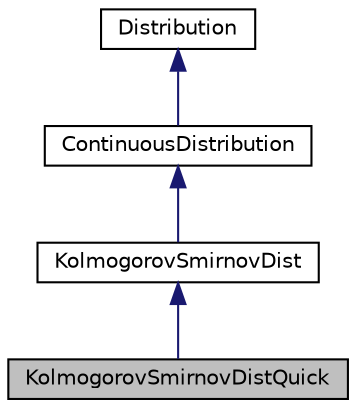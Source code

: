 digraph "KolmogorovSmirnovDistQuick"
{
 // INTERACTIVE_SVG=YES
  bgcolor="transparent";
  edge [fontname="Helvetica",fontsize="10",labelfontname="Helvetica",labelfontsize="10"];
  node [fontname="Helvetica",fontsize="10",shape=record];
  Node0 [label="KolmogorovSmirnovDistQuick",height=0.2,width=0.4,color="black", fillcolor="grey75", style="filled", fontcolor="black"];
  Node1 -> Node0 [dir="back",color="midnightblue",fontsize="10",style="solid",fontname="Helvetica"];
  Node1 [label="KolmogorovSmirnovDist",height=0.2,width=0.4,color="black",URL="$classumontreal_1_1ssj_1_1probdist_1_1KolmogorovSmirnovDist.html",tooltip="Extends the class ContinuousDistribution for the Kolmogorov-Smirnov distribution with parameter   ..."];
  Node2 -> Node1 [dir="back",color="midnightblue",fontsize="10",style="solid",fontname="Helvetica"];
  Node2 [label="ContinuousDistribution",height=0.2,width=0.4,color="black",URL="$classumontreal_1_1ssj_1_1probdist_1_1ContinuousDistribution.html",tooltip="Classes implementing continuous distributions should inherit from this base class. "];
  Node3 -> Node2 [dir="back",color="midnightblue",fontsize="10",style="solid",fontname="Helvetica"];
  Node3 [label="Distribution",height=0.2,width=0.4,color="black",URL="$interfaceumontreal_1_1ssj_1_1probdist_1_1Distribution.html",tooltip="This interface should be implemented by all classes supporting discrete and continuous distributions..."];
}
